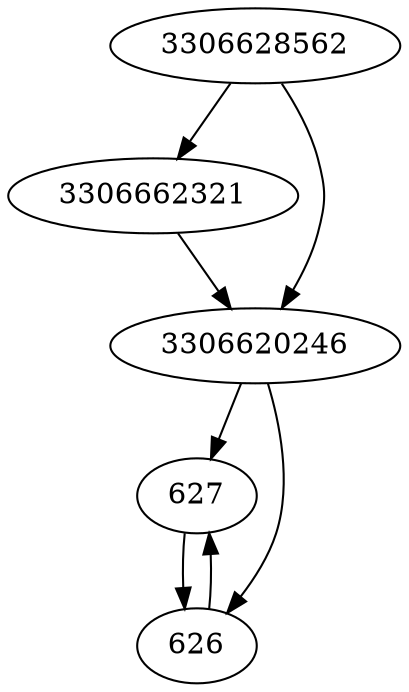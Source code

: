 strict digraph  {
3306662321;
3306628562;
627;
626;
3306620246;
3306662321 -> 3306620246;
3306628562 -> 3306620246;
3306628562 -> 3306662321;
627 -> 626;
626 -> 627;
3306620246 -> 626;
3306620246 -> 627;
}
